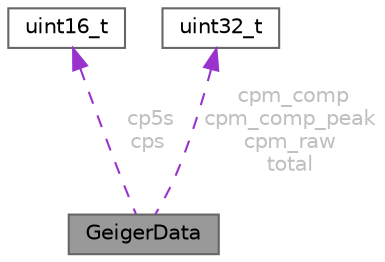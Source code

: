 digraph "GeigerData"
{
 // LATEX_PDF_SIZE
  bgcolor="transparent";
  edge [fontname=Helvetica,fontsize=10,labelfontname=Helvetica,labelfontsize=10];
  node [fontname=Helvetica,fontsize=10,shape=box,height=0.2,width=0.4];
  Node1 [id="Node000001",label="GeigerData",height=0.2,width=0.4,color="gray40", fillcolor="grey60", style="filled", fontcolor="black",tooltip=" "];
  Node2 -> Node1 [id="edge1_Node000001_Node000002",dir="back",color="darkorchid3",style="dashed",tooltip=" ",label=" cp5s\ncps",fontcolor="grey" ];
  Node2 [id="Node000002",label="uint16_t",height=0.2,width=0.4,color="gray40", fillcolor="white", style="filled",tooltip=" "];
  Node3 -> Node1 [id="edge2_Node000001_Node000003",dir="back",color="darkorchid3",style="dashed",tooltip=" ",label=" cpm_comp\ncpm_comp_peak\ncpm_raw\ntotal",fontcolor="grey" ];
  Node3 [id="Node000003",label="uint32_t",height=0.2,width=0.4,color="gray40", fillcolor="white", style="filled",tooltip=" "];
}
